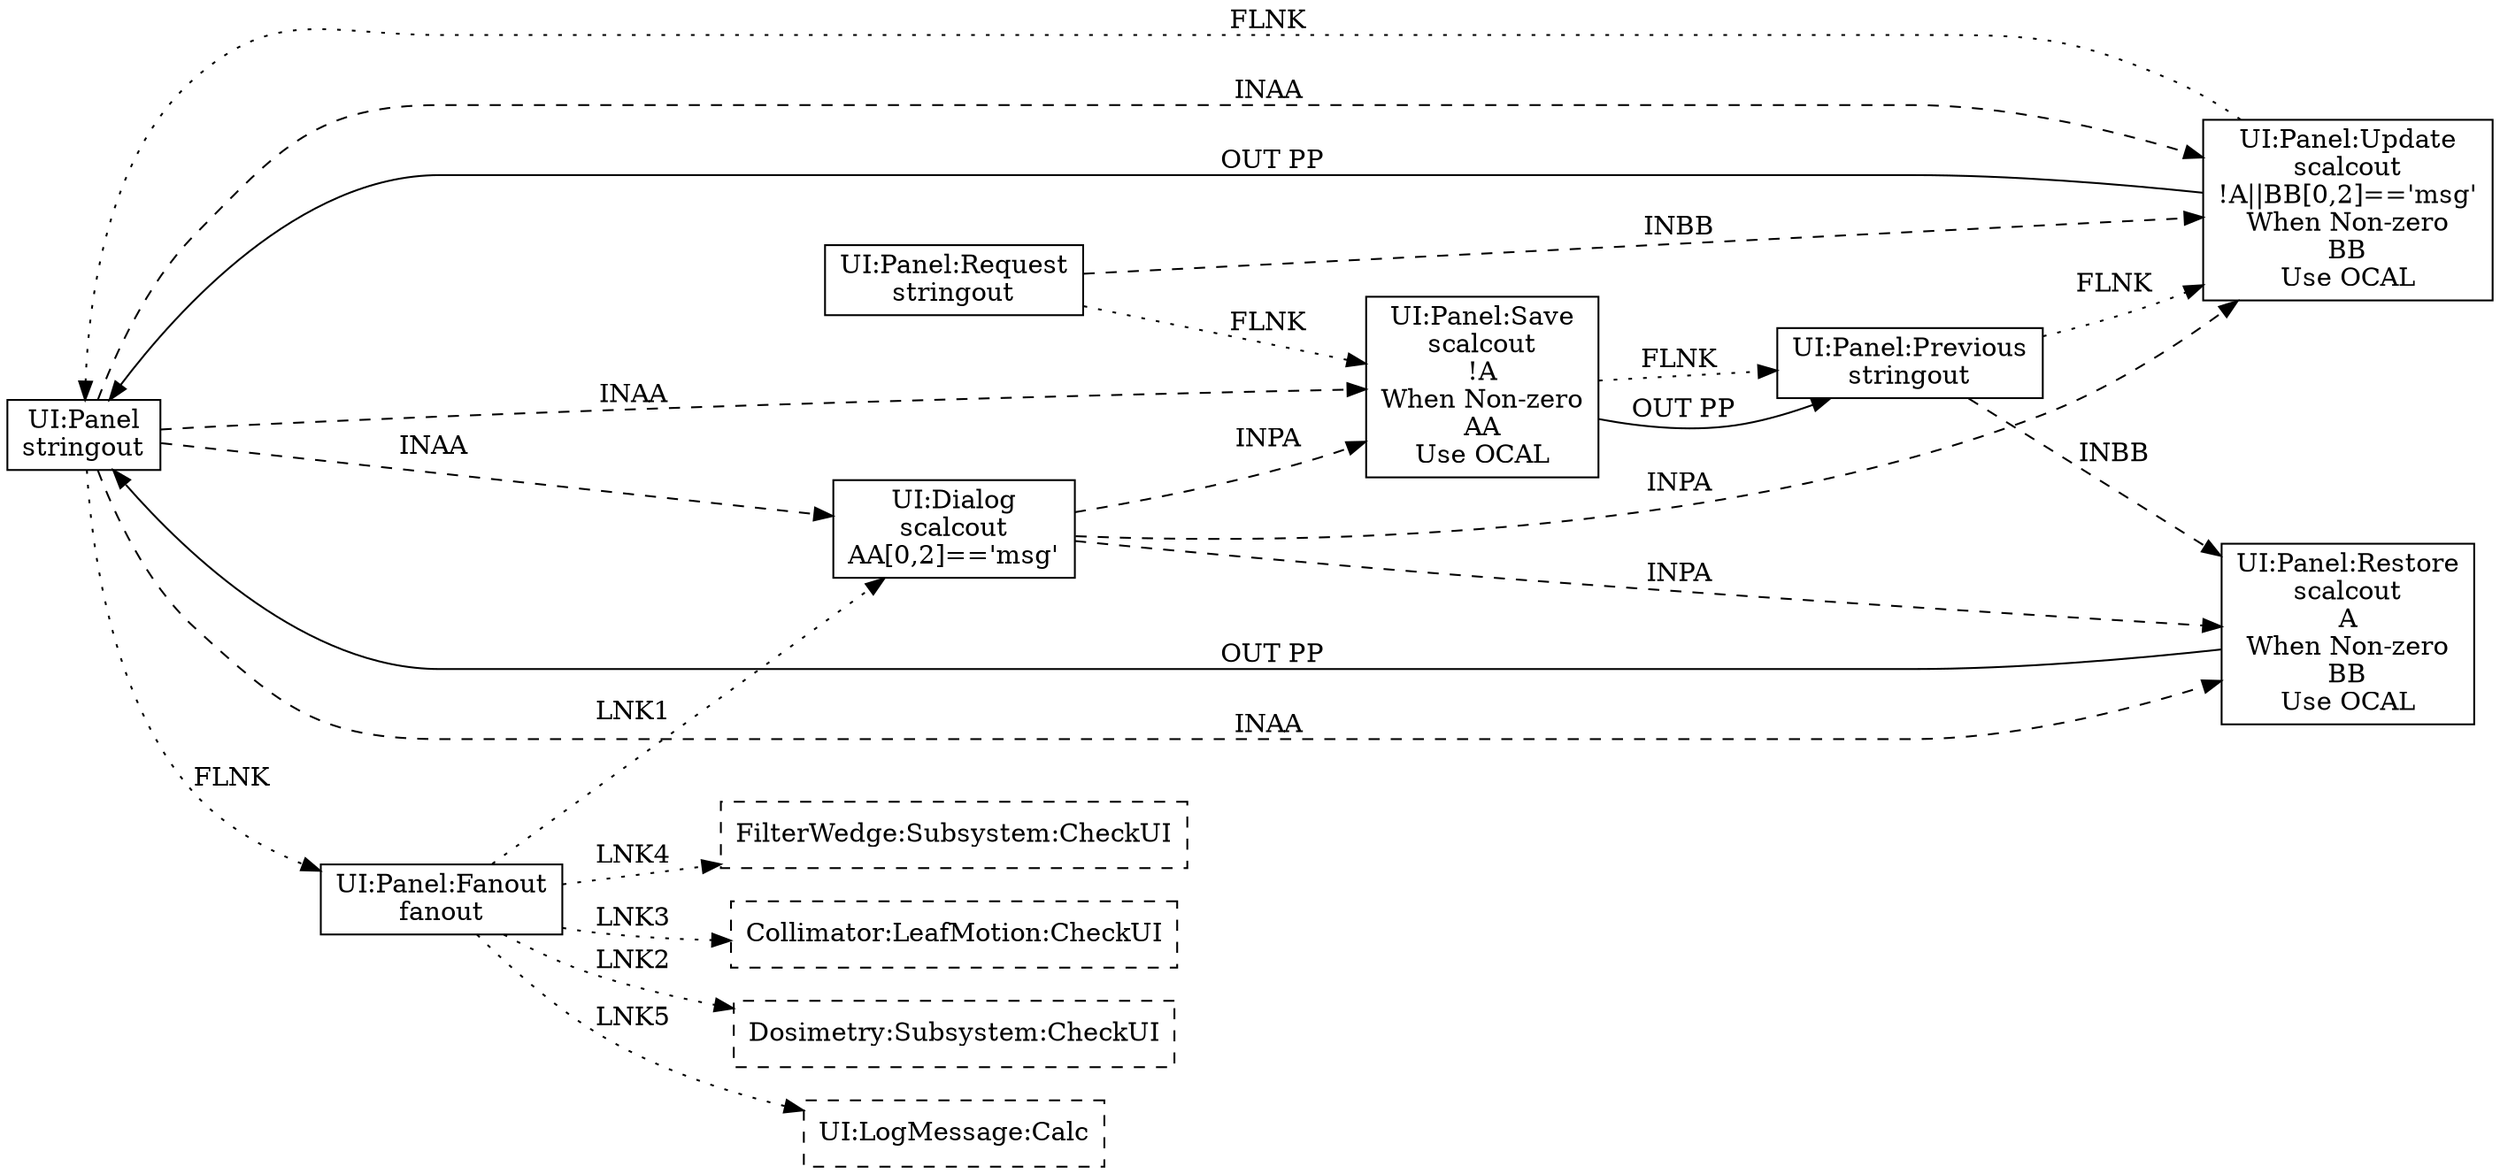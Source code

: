 digraph ui_panel {
  rankdir=LR;

  "UI:Panel" [ shape=box, label="UI:Panel\nstringout" ]
  "UI:Panel" -> "UI:Panel:Fanout" [ label="FLNK  ", style="dotted" ]
  "UI:Panel:Fanout" [ shape=box, label="UI:Panel:Fanout\nfanout" ]
  "UI:Panel:Fanout" -> "UI:Dialog" [ label="LNK1  ", style="dotted" ]
  "UI:Panel:Fanout" -> "UI:LogMessage:Calc" [ label="LNK5  ", style="dotted" ]
  "UI:Panel:Fanout" -> "FilterWedge:Subsystem:CheckUI" [ label="LNK4  ", style="dotted" ]
  "UI:Panel:Fanout" -> "Collimator:LeafMotion:CheckUI" [ label="LNK3  ", style="dotted" ]
  "UI:Panel:Fanout" -> "Dosimetry:Subsystem:CheckUI" [ label="LNK2  ", style="dotted" ]
  "UI:Dialog" [ shape=box, label="UI:Dialog\nscalcout\nAA[0,2]=='msg'" ]
  "UI:Panel" -> "UI:Dialog" [ label="INAA  ", style="dashed" ]
  "UI:Panel:Request" [ shape=box, label="UI:Panel:Request\nstringout" ]
  "UI:Panel:Request" -> "UI:Panel:Save" [ label="FLNK  ", style="dotted" ]
  "UI:Panel:Save" [ shape=box, label="UI:Panel:Save\nscalcout\n!A\nWhen Non-zero\nAA\nUse OCAL" ]
  "UI:Panel:Save" -> "UI:Panel:Previous" [ label="OUT PP ", style="solid" ]
  "UI:Dialog" -> "UI:Panel:Save" [ label="INPA  ", style="dashed" ]
  "UI:Panel:Save" -> "UI:Panel:Previous" [ label="FLNK  ", style="dotted" ]
  "UI:Panel" -> "UI:Panel:Save" [ label="INAA  ", style="dashed" ]
  "UI:Panel:Previous" [ shape=box, label="UI:Panel:Previous\nstringout" ]
  "UI:Panel:Previous" -> "UI:Panel:Update" [ label="FLNK  ", style="dotted" ]
  "UI:Panel:Update" [ shape=box, label="UI:Panel:Update\nscalcout\n!A||BB[0,2]=='msg'\nWhen Non-zero\nBB\nUse OCAL" ]
  "UI:Panel:Request" -> "UI:Panel:Update" [ label="INBB  ", style="dashed" ]
  "UI:Panel:Update" -> "UI:Panel" [ label="OUT PP ", style="solid" ]
  "UI:Dialog" -> "UI:Panel:Update" [ label="INPA  ", style="dashed" ]
  "UI:Panel:Update" -> "UI:Panel" [ label="FLNK  ", style="dotted" ]
  "UI:Panel" -> "UI:Panel:Update" [ label="INAA  ", style="dashed" ]
  "UI:Panel:Restore" [ shape=box, label="UI:Panel:Restore\nscalcout\nA\nWhen Non-zero\nBB\nUse OCAL" ]
  "UI:Panel:Previous" -> "UI:Panel:Restore" [ label="INBB  ", style="dashed" ]
  "UI:Panel:Restore" -> "UI:Panel" [ label="OUT PP ", style="solid" ]
  "UI:Dialog" -> "UI:Panel:Restore" [ label="INPA  ", style="dashed" ]
  "UI:Panel" -> "UI:Panel:Restore" [ label="INAA  ", style="dashed" ]
  "FilterWedge:Subsystem:CheckUI" [ shape=box, style=dashed ]
  "UI:LogMessage:Calc" [ shape=box, style=dashed ]
  "Dosimetry:Subsystem:CheckUI" [ shape=box, style=dashed ]
  "Collimator:LeafMotion:CheckUI" [ shape=box, style=dashed ]

}
